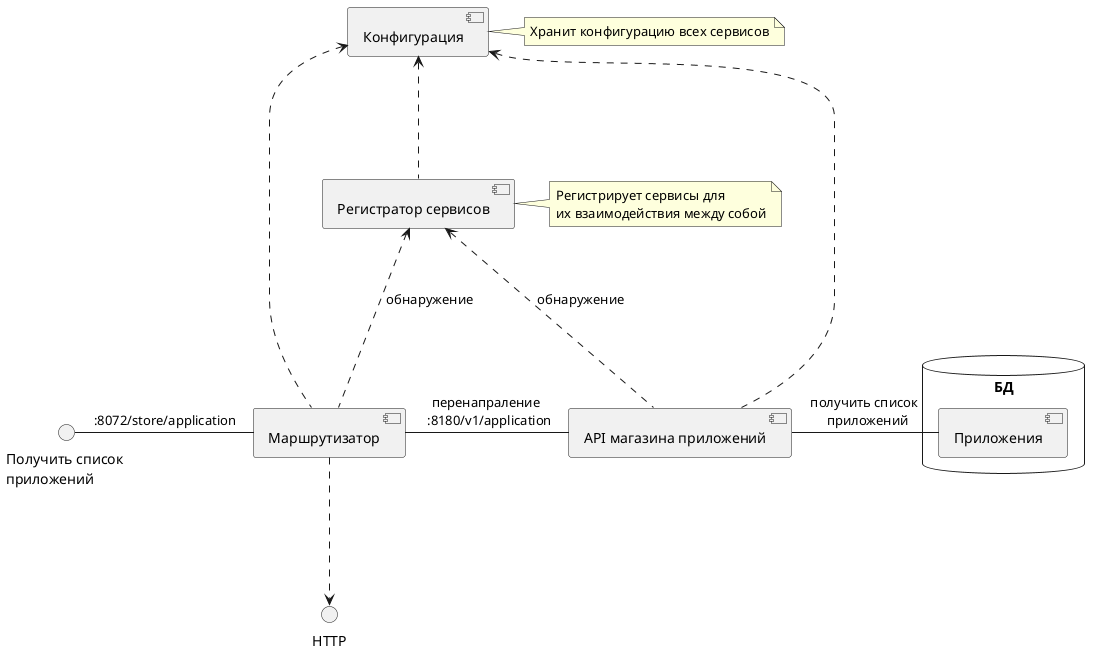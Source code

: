 @startuml


database "БД" {
    [Приложения]
}


() "Получить список \nприложений" - [Маршрутизатор] : :8072/store/application
[Маршрутизатор] ...> HTTP
[Маршрутизатор] - [API магазина приложений] : перенапраление \n :8180/v1/application
[API магазина приложений] - [Приложения] : получить список \n приложений



[Конфигурация] <... [Маршрутизатор]
[Конфигурация] <... [Регистратор сервисов]
[Конфигурация] <... [API магазина приложений]

[Регистратор сервисов] <... [Маршрутизатор] : обнаружение
[Регистратор сервисов] <... [API магазина приложений] : обнаружение

note right of [Регистратор сервисов]
    Регистрирует сервисы для
    их взаимодействия между собой
end note

note right of [Конфигурация]
    Хранит конфигурацию всех сервисов
end note



@enduml